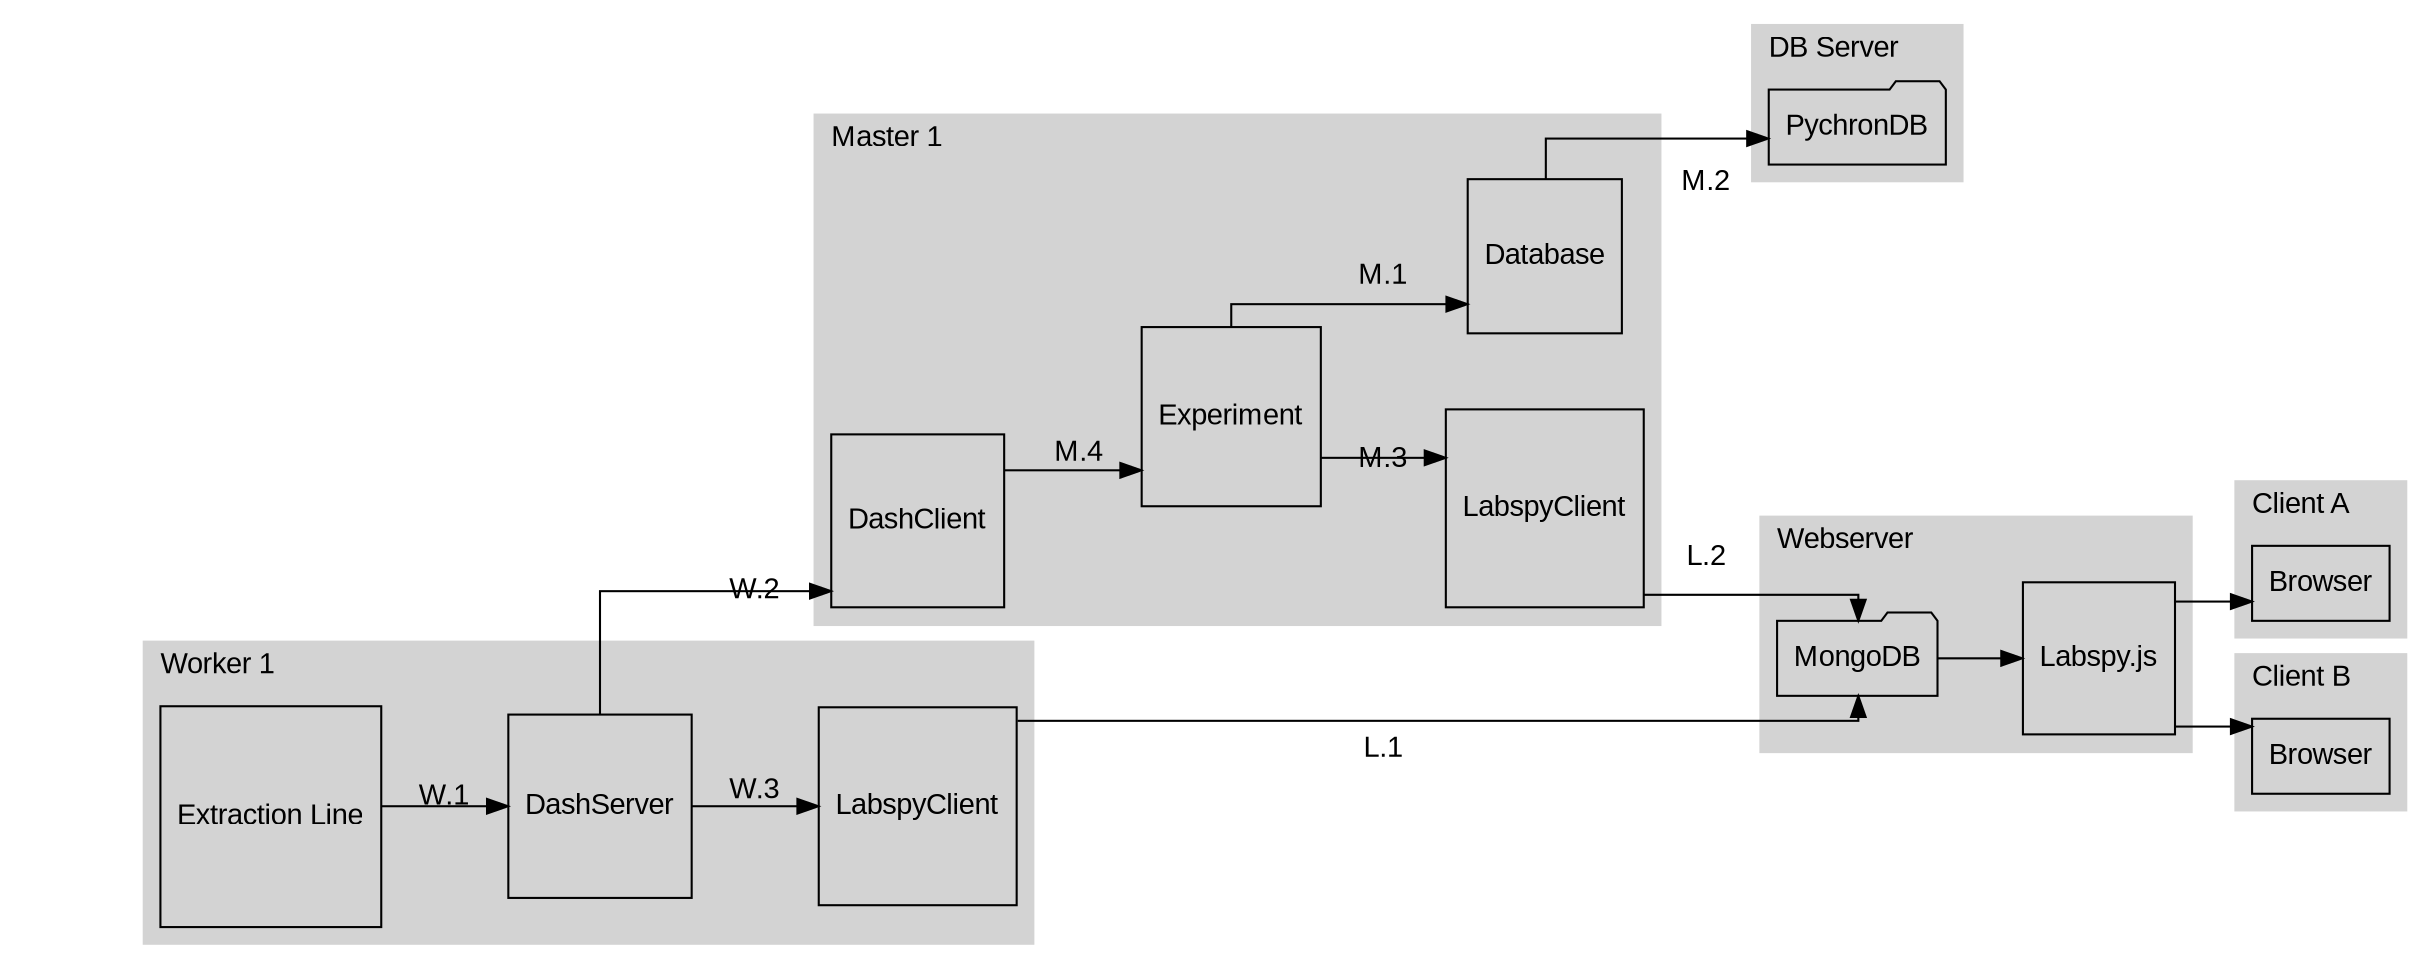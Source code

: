 digraph G {
   node [shape="square",fontname="Arial";];
   graph [rankdir="LR", splines="ortho", nodesep=0.5,fontname="Arial";];
   edge [fontname="Arial";];

   {rank=same;
    0 [style=invis];
    1 [style=invis];
    2 [style=invis];
    0 -> 1->2 [style=invis];
   }
    subgraph cluster_db_server {
        fontname="Arial";
        style="filled";
        color="lightgrey";
        node [shape="diamond"];
        label="DB Server";
        labeljust="l";
        pychrondb [label="PychronDB" shape="folder"];
    }
    subgraph cluster_master1 {
        fontname="Arial";
        rankdir="TB";
        labeljust="l";
        style="filled";
        color="lightgrey";
        node [shape="square"];
        label="Master 1";
        exp [label="Experiment"];
        db [label="Database"];
        dc [label="DashClient"];
        lcm [label="LabspyClient"];
    }
    subgraph cluster_webserver{
        labeljust="l";
        fontname="Arial";
        style="filled";
        color="lightgrey";
        node [shape="square"];
        label="Webserver";
        lsjs [label="Labspy.js", shape="square"];
        mdb [label="MongoDB", shape="folder"];
        mdb ->lsjs;
    }
    subgraph cluster_worker1{
        fontname="Arial";
        labeljust="l";
        style="filled";
        color="lightgrey";
        node [shape="square"];
        label="Worker 1";
        el [label="Extraction Line"];
        ds [label="DashServer"];
        lcw [label="LabspyClient"];
    }
    subgraph cluster_clientA{
        labeljust="l";
        fontname="Arial";
        style="filled";
        color="lightgrey";
        node [shape="rectangle"];
        label="Client A";
        clienta [label="Browser"];
    }
    subgraph cluster_clientB{
        labeljust="l";
        fontname="Arial";
        style="filled";
        color="lightgrey";
        node [shape="rectangle"];
        label="Client B";
        clientb [label="Browser"];
    }

    exp -> db [label="M.1"];
    db -> pychrondb [label="M.2"];
    exp -> lcm [label="M.3"];
    dc -> exp [label="M.4"];

    lsjs -> clienta;
    lsjs -> clientb;
    el -> ds [label="W.1"];
    ds -> dc [label="W.2"];
    ds -> lcw [label="W.3"];

    lcw -> mdb [label="L.1"];
    lcm -> mdb [label="L.2"];

    0->pychrondb [style=invis];
    1->exp [style=invis];
    2->el [style=invis];
}
